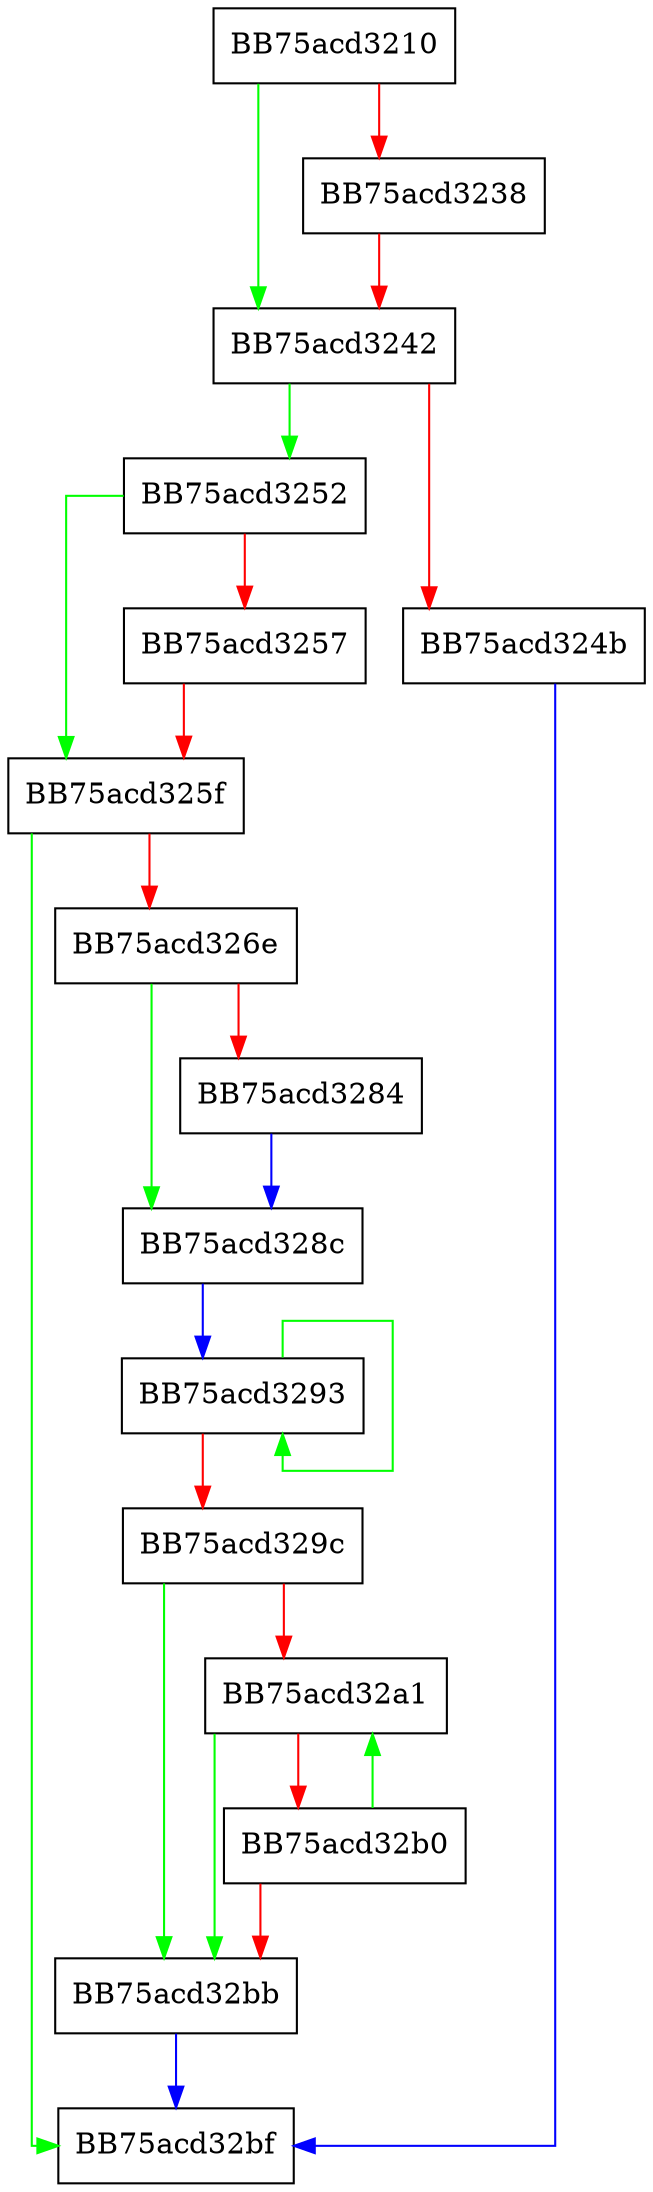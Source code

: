 digraph ParsePath {
  node [shape="box"];
  graph [splines=ortho];
  BB75acd3210 -> BB75acd3242 [color="green"];
  BB75acd3210 -> BB75acd3238 [color="red"];
  BB75acd3238 -> BB75acd3242 [color="red"];
  BB75acd3242 -> BB75acd3252 [color="green"];
  BB75acd3242 -> BB75acd324b [color="red"];
  BB75acd324b -> BB75acd32bf [color="blue"];
  BB75acd3252 -> BB75acd325f [color="green"];
  BB75acd3252 -> BB75acd3257 [color="red"];
  BB75acd3257 -> BB75acd325f [color="red"];
  BB75acd325f -> BB75acd32bf [color="green"];
  BB75acd325f -> BB75acd326e [color="red"];
  BB75acd326e -> BB75acd328c [color="green"];
  BB75acd326e -> BB75acd3284 [color="red"];
  BB75acd3284 -> BB75acd328c [color="blue"];
  BB75acd328c -> BB75acd3293 [color="blue"];
  BB75acd3293 -> BB75acd3293 [color="green"];
  BB75acd3293 -> BB75acd329c [color="red"];
  BB75acd329c -> BB75acd32bb [color="green"];
  BB75acd329c -> BB75acd32a1 [color="red"];
  BB75acd32a1 -> BB75acd32bb [color="green"];
  BB75acd32a1 -> BB75acd32b0 [color="red"];
  BB75acd32b0 -> BB75acd32a1 [color="green"];
  BB75acd32b0 -> BB75acd32bb [color="red"];
  BB75acd32bb -> BB75acd32bf [color="blue"];
}